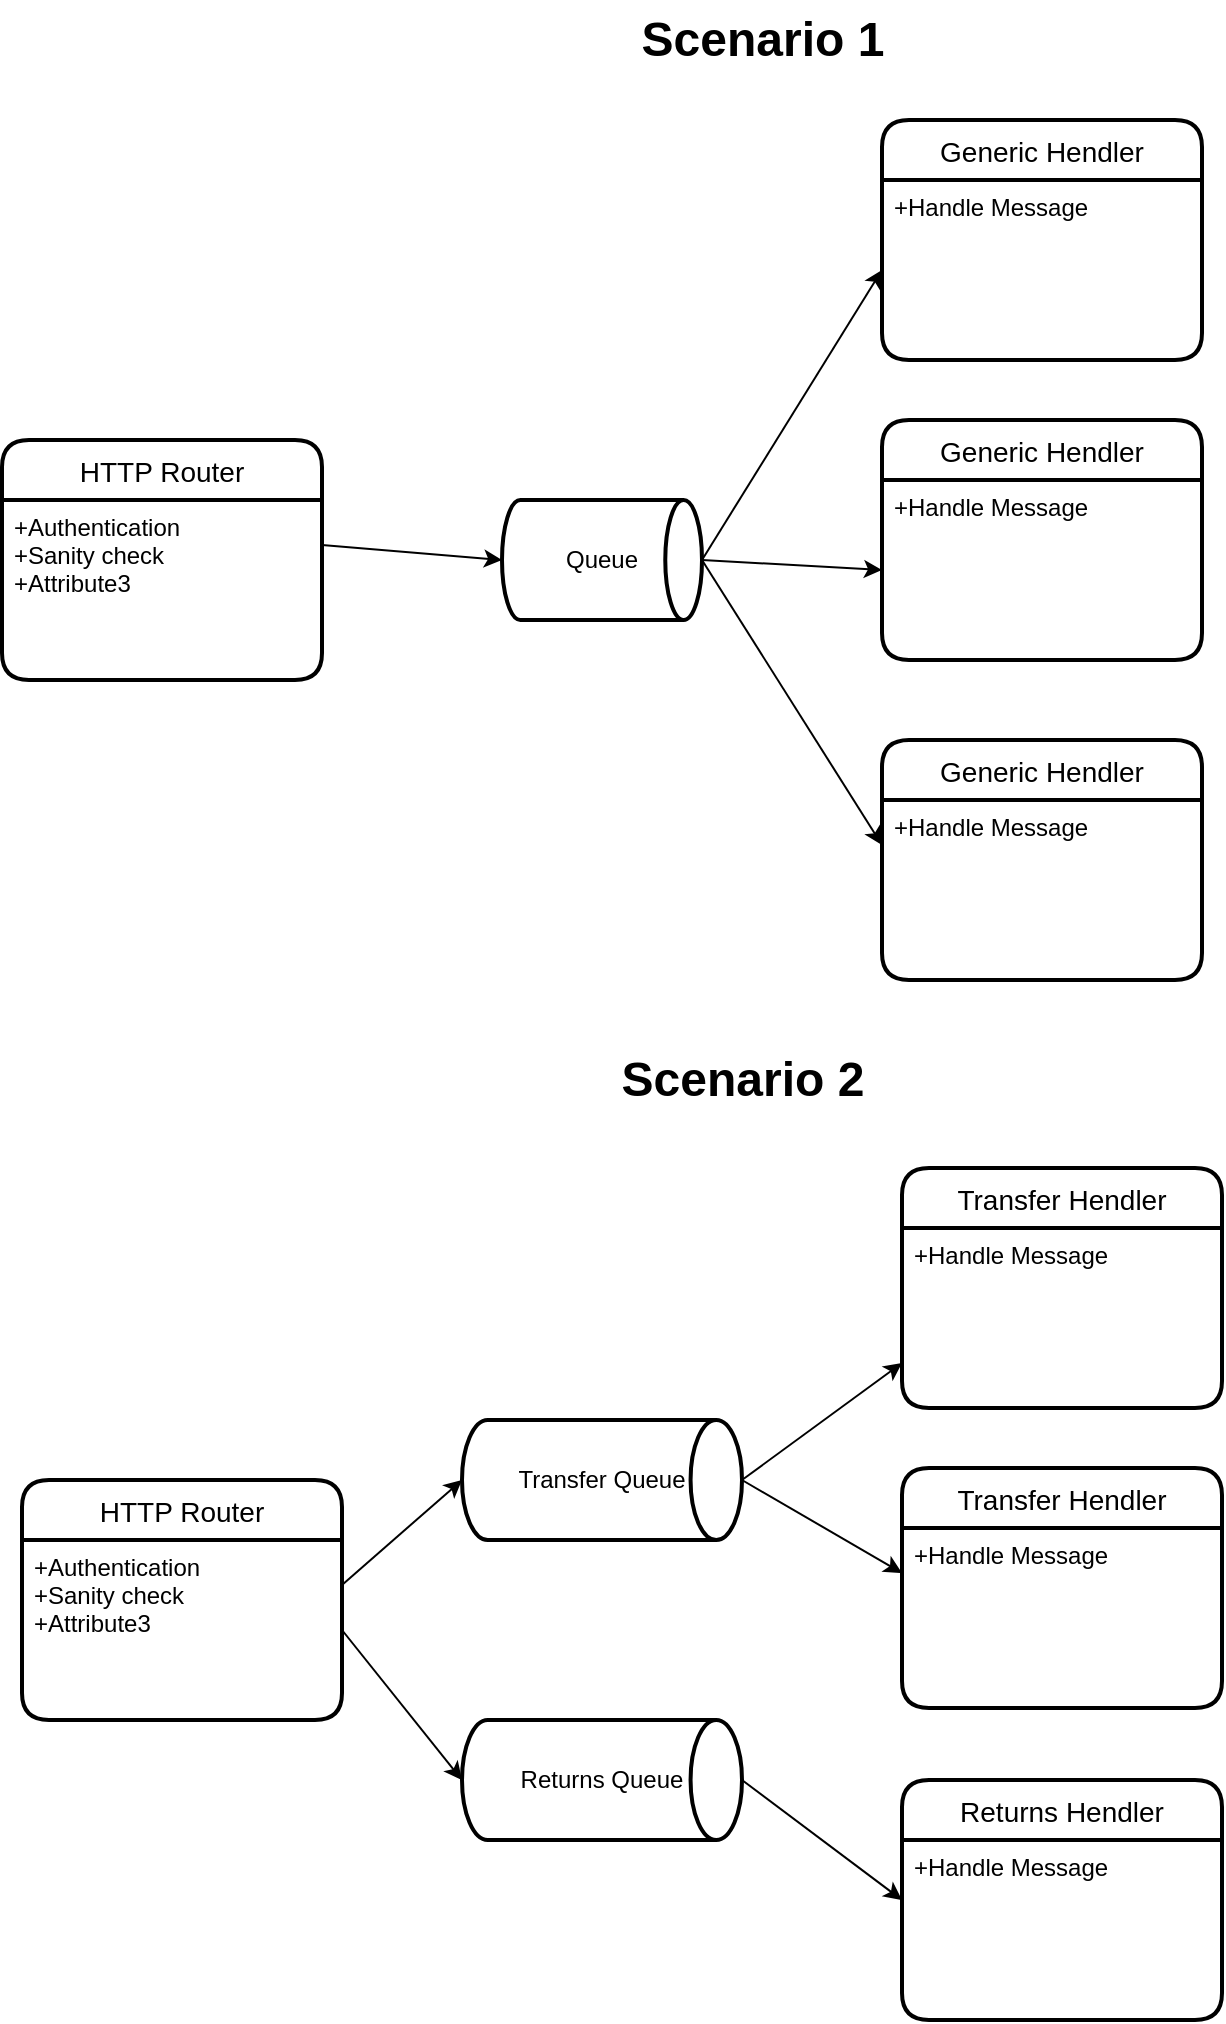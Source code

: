 <mxfile version="17.4.0" type="github">
  <diagram id="IiLu9ONtNkWsEU9eTUtn" name="Page-1">
    <mxGraphModel dx="1234" dy="743" grid="1" gridSize="10" guides="1" tooltips="1" connect="1" arrows="1" fold="1" page="1" pageScale="1" pageWidth="850" pageHeight="1100" math="0" shadow="0">
      <root>
        <mxCell id="0" />
        <mxCell id="1" parent="0" />
        <mxCell id="lo2eaFCOcCQwOndsozib-4" value="HTTP Router" style="swimlane;childLayout=stackLayout;horizontal=1;startSize=30;horizontalStack=0;rounded=1;fontSize=14;fontStyle=0;strokeWidth=2;resizeParent=0;resizeLast=1;shadow=0;dashed=0;align=center;" vertex="1" parent="1">
          <mxGeometry x="30" y="250" width="160" height="120" as="geometry" />
        </mxCell>
        <mxCell id="lo2eaFCOcCQwOndsozib-5" value="+Authentication&#xa;+Sanity check&#xa;+Attribute3" style="align=left;strokeColor=none;fillColor=none;spacingLeft=4;fontSize=12;verticalAlign=top;resizable=0;rotatable=0;part=1;" vertex="1" parent="lo2eaFCOcCQwOndsozib-4">
          <mxGeometry y="30" width="160" height="90" as="geometry" />
        </mxCell>
        <mxCell id="lo2eaFCOcCQwOndsozib-6" value="Scenario 1" style="text;strokeColor=none;fillColor=none;html=1;fontSize=24;fontStyle=1;verticalAlign=middle;align=center;" vertex="1" parent="1">
          <mxGeometry x="260" y="30" width="300" height="40" as="geometry" />
        </mxCell>
        <mxCell id="lo2eaFCOcCQwOndsozib-9" value="Scenario 2" style="text;strokeColor=none;fillColor=none;html=1;fontSize=24;fontStyle=1;verticalAlign=middle;align=center;" vertex="1" parent="1">
          <mxGeometry x="250" y="550" width="300" height="40" as="geometry" />
        </mxCell>
        <mxCell id="lo2eaFCOcCQwOndsozib-10" value="Generic Hendler" style="swimlane;childLayout=stackLayout;horizontal=1;startSize=30;horizontalStack=0;rounded=1;fontSize=14;fontStyle=0;strokeWidth=2;resizeParent=0;resizeLast=1;shadow=0;dashed=0;align=center;" vertex="1" parent="1">
          <mxGeometry x="470" y="400" width="160" height="120" as="geometry" />
        </mxCell>
        <mxCell id="lo2eaFCOcCQwOndsozib-11" value="+Handle Message" style="align=left;strokeColor=none;fillColor=none;spacingLeft=4;fontSize=12;verticalAlign=top;resizable=0;rotatable=0;part=1;" vertex="1" parent="lo2eaFCOcCQwOndsozib-10">
          <mxGeometry y="30" width="160" height="90" as="geometry" />
        </mxCell>
        <mxCell id="lo2eaFCOcCQwOndsozib-12" value="Generic Hendler" style="swimlane;childLayout=stackLayout;horizontal=1;startSize=30;horizontalStack=0;rounded=1;fontSize=14;fontStyle=0;strokeWidth=2;resizeParent=0;resizeLast=1;shadow=0;dashed=0;align=center;" vertex="1" parent="1">
          <mxGeometry x="470" y="240" width="160" height="120" as="geometry" />
        </mxCell>
        <mxCell id="lo2eaFCOcCQwOndsozib-13" value="+Handle Message" style="align=left;strokeColor=none;fillColor=none;spacingLeft=4;fontSize=12;verticalAlign=top;resizable=0;rotatable=0;part=1;" vertex="1" parent="lo2eaFCOcCQwOndsozib-12">
          <mxGeometry y="30" width="160" height="90" as="geometry" />
        </mxCell>
        <mxCell id="lo2eaFCOcCQwOndsozib-14" value="Generic Hendler" style="swimlane;childLayout=stackLayout;horizontal=1;startSize=30;horizontalStack=0;rounded=1;fontSize=14;fontStyle=0;strokeWidth=2;resizeParent=0;resizeLast=1;shadow=0;dashed=0;align=center;" vertex="1" parent="1">
          <mxGeometry x="470" y="90" width="160" height="120" as="geometry" />
        </mxCell>
        <mxCell id="lo2eaFCOcCQwOndsozib-15" value="+Handle Message" style="align=left;strokeColor=none;fillColor=none;spacingLeft=4;fontSize=12;verticalAlign=top;resizable=0;rotatable=0;part=1;" vertex="1" parent="lo2eaFCOcCQwOndsozib-14">
          <mxGeometry y="30" width="160" height="90" as="geometry" />
        </mxCell>
        <mxCell id="lo2eaFCOcCQwOndsozib-20" value="Queue" style="strokeWidth=2;html=1;shape=mxgraph.flowchart.direct_data;whiteSpace=wrap;" vertex="1" parent="1">
          <mxGeometry x="280" y="280" width="100" height="60" as="geometry" />
        </mxCell>
        <mxCell id="lo2eaFCOcCQwOndsozib-26" value="HTTP Router" style="swimlane;childLayout=stackLayout;horizontal=1;startSize=30;horizontalStack=0;rounded=1;fontSize=14;fontStyle=0;strokeWidth=2;resizeParent=0;resizeLast=1;shadow=0;dashed=0;align=center;" vertex="1" parent="1">
          <mxGeometry x="40" y="770" width="160" height="120" as="geometry" />
        </mxCell>
        <mxCell id="lo2eaFCOcCQwOndsozib-27" value="+Authentication&#xa;+Sanity check&#xa;+Attribute3" style="align=left;strokeColor=none;fillColor=none;spacingLeft=4;fontSize=12;verticalAlign=top;resizable=0;rotatable=0;part=1;" vertex="1" parent="lo2eaFCOcCQwOndsozib-26">
          <mxGeometry y="30" width="160" height="90" as="geometry" />
        </mxCell>
        <mxCell id="lo2eaFCOcCQwOndsozib-28" value="Returns Hendler" style="swimlane;childLayout=stackLayout;horizontal=1;startSize=30;horizontalStack=0;rounded=1;fontSize=14;fontStyle=0;strokeWidth=2;resizeParent=0;resizeLast=1;shadow=0;dashed=0;align=center;" vertex="1" parent="1">
          <mxGeometry x="480" y="920" width="160" height="120" as="geometry" />
        </mxCell>
        <mxCell id="lo2eaFCOcCQwOndsozib-29" value="+Handle Message" style="align=left;strokeColor=none;fillColor=none;spacingLeft=4;fontSize=12;verticalAlign=top;resizable=0;rotatable=0;part=1;" vertex="1" parent="lo2eaFCOcCQwOndsozib-28">
          <mxGeometry y="30" width="160" height="90" as="geometry" />
        </mxCell>
        <mxCell id="lo2eaFCOcCQwOndsozib-30" value="Transfer Hendler" style="swimlane;childLayout=stackLayout;horizontal=1;startSize=30;horizontalStack=0;rounded=1;fontSize=14;fontStyle=0;strokeWidth=2;resizeParent=0;resizeLast=1;shadow=0;dashed=0;align=center;" vertex="1" parent="1">
          <mxGeometry x="480" y="764" width="160" height="120" as="geometry" />
        </mxCell>
        <mxCell id="lo2eaFCOcCQwOndsozib-31" value="+Handle Message" style="align=left;strokeColor=none;fillColor=none;spacingLeft=4;fontSize=12;verticalAlign=top;resizable=0;rotatable=0;part=1;" vertex="1" parent="lo2eaFCOcCQwOndsozib-30">
          <mxGeometry y="30" width="160" height="90" as="geometry" />
        </mxCell>
        <mxCell id="lo2eaFCOcCQwOndsozib-32" value="Transfer Hendler" style="swimlane;childLayout=stackLayout;horizontal=1;startSize=30;horizontalStack=0;rounded=1;fontSize=14;fontStyle=0;strokeWidth=2;resizeParent=0;resizeLast=1;shadow=0;dashed=0;align=center;" vertex="1" parent="1">
          <mxGeometry x="480" y="614" width="160" height="120" as="geometry" />
        </mxCell>
        <mxCell id="lo2eaFCOcCQwOndsozib-33" value="+Handle Message" style="align=left;strokeColor=none;fillColor=none;spacingLeft=4;fontSize=12;verticalAlign=top;resizable=0;rotatable=0;part=1;" vertex="1" parent="lo2eaFCOcCQwOndsozib-32">
          <mxGeometry y="30" width="160" height="90" as="geometry" />
        </mxCell>
        <mxCell id="lo2eaFCOcCQwOndsozib-34" value="Transfer Queue" style="strokeWidth=2;html=1;shape=mxgraph.flowchart.direct_data;whiteSpace=wrap;" vertex="1" parent="1">
          <mxGeometry x="260" y="740" width="140" height="60" as="geometry" />
        </mxCell>
        <mxCell id="lo2eaFCOcCQwOndsozib-39" value="Returns Queue" style="strokeWidth=2;html=1;shape=mxgraph.flowchart.direct_data;whiteSpace=wrap;" vertex="1" parent="1">
          <mxGeometry x="260" y="890" width="140" height="60" as="geometry" />
        </mxCell>
        <mxCell id="lo2eaFCOcCQwOndsozib-41" value="" style="endArrow=classic;html=1;rounded=0;exitX=1;exitY=0.25;exitDx=0;exitDy=0;entryX=0;entryY=0.5;entryDx=0;entryDy=0;entryPerimeter=0;" edge="1" parent="1" source="lo2eaFCOcCQwOndsozib-27" target="lo2eaFCOcCQwOndsozib-34">
          <mxGeometry width="50" height="50" relative="1" as="geometry">
            <mxPoint x="420" y="840" as="sourcePoint" />
            <mxPoint x="470" y="790" as="targetPoint" />
          </mxGeometry>
        </mxCell>
        <mxCell id="lo2eaFCOcCQwOndsozib-42" value="" style="endArrow=classic;html=1;rounded=0;exitX=1;exitY=0.5;exitDx=0;exitDy=0;entryX=0;entryY=0.5;entryDx=0;entryDy=0;entryPerimeter=0;" edge="1" parent="1" source="lo2eaFCOcCQwOndsozib-27" target="lo2eaFCOcCQwOndsozib-39">
          <mxGeometry width="50" height="50" relative="1" as="geometry">
            <mxPoint x="420" y="840" as="sourcePoint" />
            <mxPoint x="470" y="790" as="targetPoint" />
          </mxGeometry>
        </mxCell>
        <mxCell id="lo2eaFCOcCQwOndsozib-43" value="" style="endArrow=classic;html=1;rounded=0;exitX=1;exitY=0.5;exitDx=0;exitDy=0;exitPerimeter=0;entryX=0;entryY=0.75;entryDx=0;entryDy=0;" edge="1" parent="1" source="lo2eaFCOcCQwOndsozib-34" target="lo2eaFCOcCQwOndsozib-33">
          <mxGeometry width="50" height="50" relative="1" as="geometry">
            <mxPoint x="420" y="840" as="sourcePoint" />
            <mxPoint x="470" y="790" as="targetPoint" />
          </mxGeometry>
        </mxCell>
        <mxCell id="lo2eaFCOcCQwOndsozib-44" value="" style="endArrow=classic;html=1;rounded=0;exitX=1;exitY=0.5;exitDx=0;exitDy=0;exitPerimeter=0;entryX=0;entryY=0.25;entryDx=0;entryDy=0;" edge="1" parent="1" source="lo2eaFCOcCQwOndsozib-34" target="lo2eaFCOcCQwOndsozib-31">
          <mxGeometry width="50" height="50" relative="1" as="geometry">
            <mxPoint x="420" y="840" as="sourcePoint" />
            <mxPoint x="470" y="790" as="targetPoint" />
          </mxGeometry>
        </mxCell>
        <mxCell id="lo2eaFCOcCQwOndsozib-45" value="" style="endArrow=classic;html=1;rounded=0;exitX=1;exitY=0.5;exitDx=0;exitDy=0;exitPerimeter=0;entryX=0;entryY=0.5;entryDx=0;entryDy=0;" edge="1" parent="1" source="lo2eaFCOcCQwOndsozib-39" target="lo2eaFCOcCQwOndsozib-28">
          <mxGeometry width="50" height="50" relative="1" as="geometry">
            <mxPoint x="420" y="840" as="sourcePoint" />
            <mxPoint x="470" y="790" as="targetPoint" />
          </mxGeometry>
        </mxCell>
        <mxCell id="lo2eaFCOcCQwOndsozib-46" value="" style="endArrow=classic;html=1;rounded=0;exitX=1;exitY=0.25;exitDx=0;exitDy=0;entryX=0;entryY=0.5;entryDx=0;entryDy=0;entryPerimeter=0;" edge="1" parent="1" source="lo2eaFCOcCQwOndsozib-5" target="lo2eaFCOcCQwOndsozib-20">
          <mxGeometry width="50" height="50" relative="1" as="geometry">
            <mxPoint x="420" y="260" as="sourcePoint" />
            <mxPoint x="470" y="210" as="targetPoint" />
          </mxGeometry>
        </mxCell>
        <mxCell id="lo2eaFCOcCQwOndsozib-47" value="" style="endArrow=classic;html=1;rounded=0;exitX=1;exitY=0.5;exitDx=0;exitDy=0;exitPerimeter=0;entryX=0;entryY=0.5;entryDx=0;entryDy=0;" edge="1" parent="1" source="lo2eaFCOcCQwOndsozib-20" target="lo2eaFCOcCQwOndsozib-15">
          <mxGeometry width="50" height="50" relative="1" as="geometry">
            <mxPoint x="420" y="260" as="sourcePoint" />
            <mxPoint x="470" y="210" as="targetPoint" />
          </mxGeometry>
        </mxCell>
        <mxCell id="lo2eaFCOcCQwOndsozib-48" value="" style="endArrow=classic;html=1;rounded=0;exitX=1;exitY=0.5;exitDx=0;exitDy=0;exitPerimeter=0;entryX=0;entryY=0.5;entryDx=0;entryDy=0;" edge="1" parent="1" source="lo2eaFCOcCQwOndsozib-20" target="lo2eaFCOcCQwOndsozib-13">
          <mxGeometry width="50" height="50" relative="1" as="geometry">
            <mxPoint x="420" y="260" as="sourcePoint" />
            <mxPoint x="470" y="210" as="targetPoint" />
          </mxGeometry>
        </mxCell>
        <mxCell id="lo2eaFCOcCQwOndsozib-49" value="" style="endArrow=classic;html=1;rounded=0;exitX=1;exitY=0.5;exitDx=0;exitDy=0;exitPerimeter=0;entryX=0;entryY=0.25;entryDx=0;entryDy=0;" edge="1" parent="1" source="lo2eaFCOcCQwOndsozib-20" target="lo2eaFCOcCQwOndsozib-11">
          <mxGeometry width="50" height="50" relative="1" as="geometry">
            <mxPoint x="420" y="330" as="sourcePoint" />
            <mxPoint x="470" y="280" as="targetPoint" />
          </mxGeometry>
        </mxCell>
      </root>
    </mxGraphModel>
  </diagram>
</mxfile>
